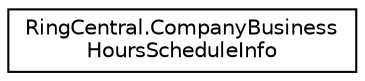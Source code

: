 digraph "Graphical Class Hierarchy"
{
 // LATEX_PDF_SIZE
  edge [fontname="Helvetica",fontsize="10",labelfontname="Helvetica",labelfontsize="10"];
  node [fontname="Helvetica",fontsize="10",shape=record];
  rankdir="LR";
  Node0 [label="RingCentral.CompanyBusiness\lHoursScheduleInfo",height=0.2,width=0.4,color="black", fillcolor="white", style="filled",URL="$classRingCentral_1_1CompanyBusinessHoursScheduleInfo.html",tooltip="Schedule when an answering rule is applied"];
}
